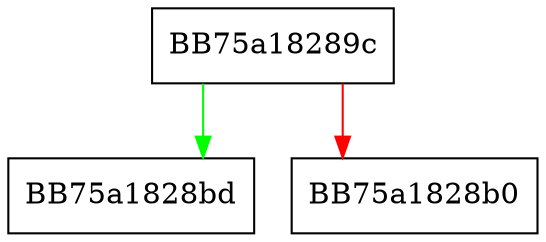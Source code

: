 digraph _Check_grow_by_1 {
  node [shape="box"];
  graph [splines=ortho];
  BB75a18289c -> BB75a1828bd [color="green"];
  BB75a18289c -> BB75a1828b0 [color="red"];
}